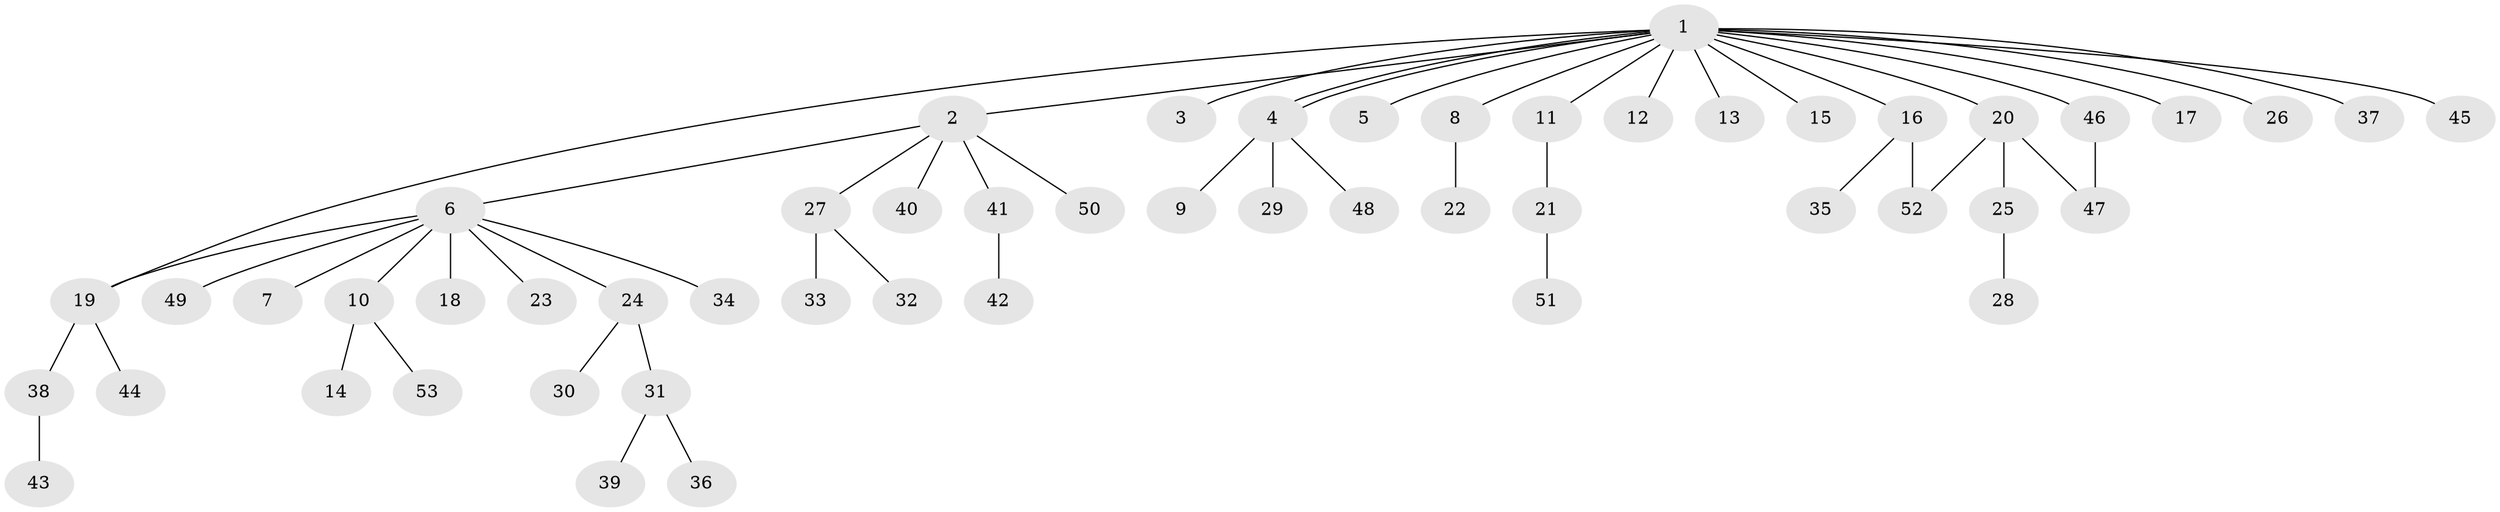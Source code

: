// coarse degree distribution, {19: 0.02564102564102564, 12: 0.02564102564102564, 1: 0.7435897435897436, 4: 0.07692307692307693, 2: 0.1282051282051282}
// Generated by graph-tools (version 1.1) at 2025/41/03/06/25 10:41:45]
// undirected, 53 vertices, 56 edges
graph export_dot {
graph [start="1"]
  node [color=gray90,style=filled];
  1;
  2;
  3;
  4;
  5;
  6;
  7;
  8;
  9;
  10;
  11;
  12;
  13;
  14;
  15;
  16;
  17;
  18;
  19;
  20;
  21;
  22;
  23;
  24;
  25;
  26;
  27;
  28;
  29;
  30;
  31;
  32;
  33;
  34;
  35;
  36;
  37;
  38;
  39;
  40;
  41;
  42;
  43;
  44;
  45;
  46;
  47;
  48;
  49;
  50;
  51;
  52;
  53;
  1 -- 2;
  1 -- 3;
  1 -- 4;
  1 -- 4;
  1 -- 5;
  1 -- 8;
  1 -- 11;
  1 -- 12;
  1 -- 13;
  1 -- 15;
  1 -- 16;
  1 -- 17;
  1 -- 19;
  1 -- 20;
  1 -- 26;
  1 -- 37;
  1 -- 45;
  1 -- 46;
  2 -- 6;
  2 -- 27;
  2 -- 40;
  2 -- 41;
  2 -- 50;
  4 -- 9;
  4 -- 29;
  4 -- 48;
  6 -- 7;
  6 -- 10;
  6 -- 18;
  6 -- 19;
  6 -- 23;
  6 -- 24;
  6 -- 34;
  6 -- 49;
  8 -- 22;
  10 -- 14;
  10 -- 53;
  11 -- 21;
  16 -- 35;
  16 -- 52;
  19 -- 38;
  19 -- 44;
  20 -- 25;
  20 -- 47;
  20 -- 52;
  21 -- 51;
  24 -- 30;
  24 -- 31;
  25 -- 28;
  27 -- 32;
  27 -- 33;
  31 -- 36;
  31 -- 39;
  38 -- 43;
  41 -- 42;
  46 -- 47;
}
